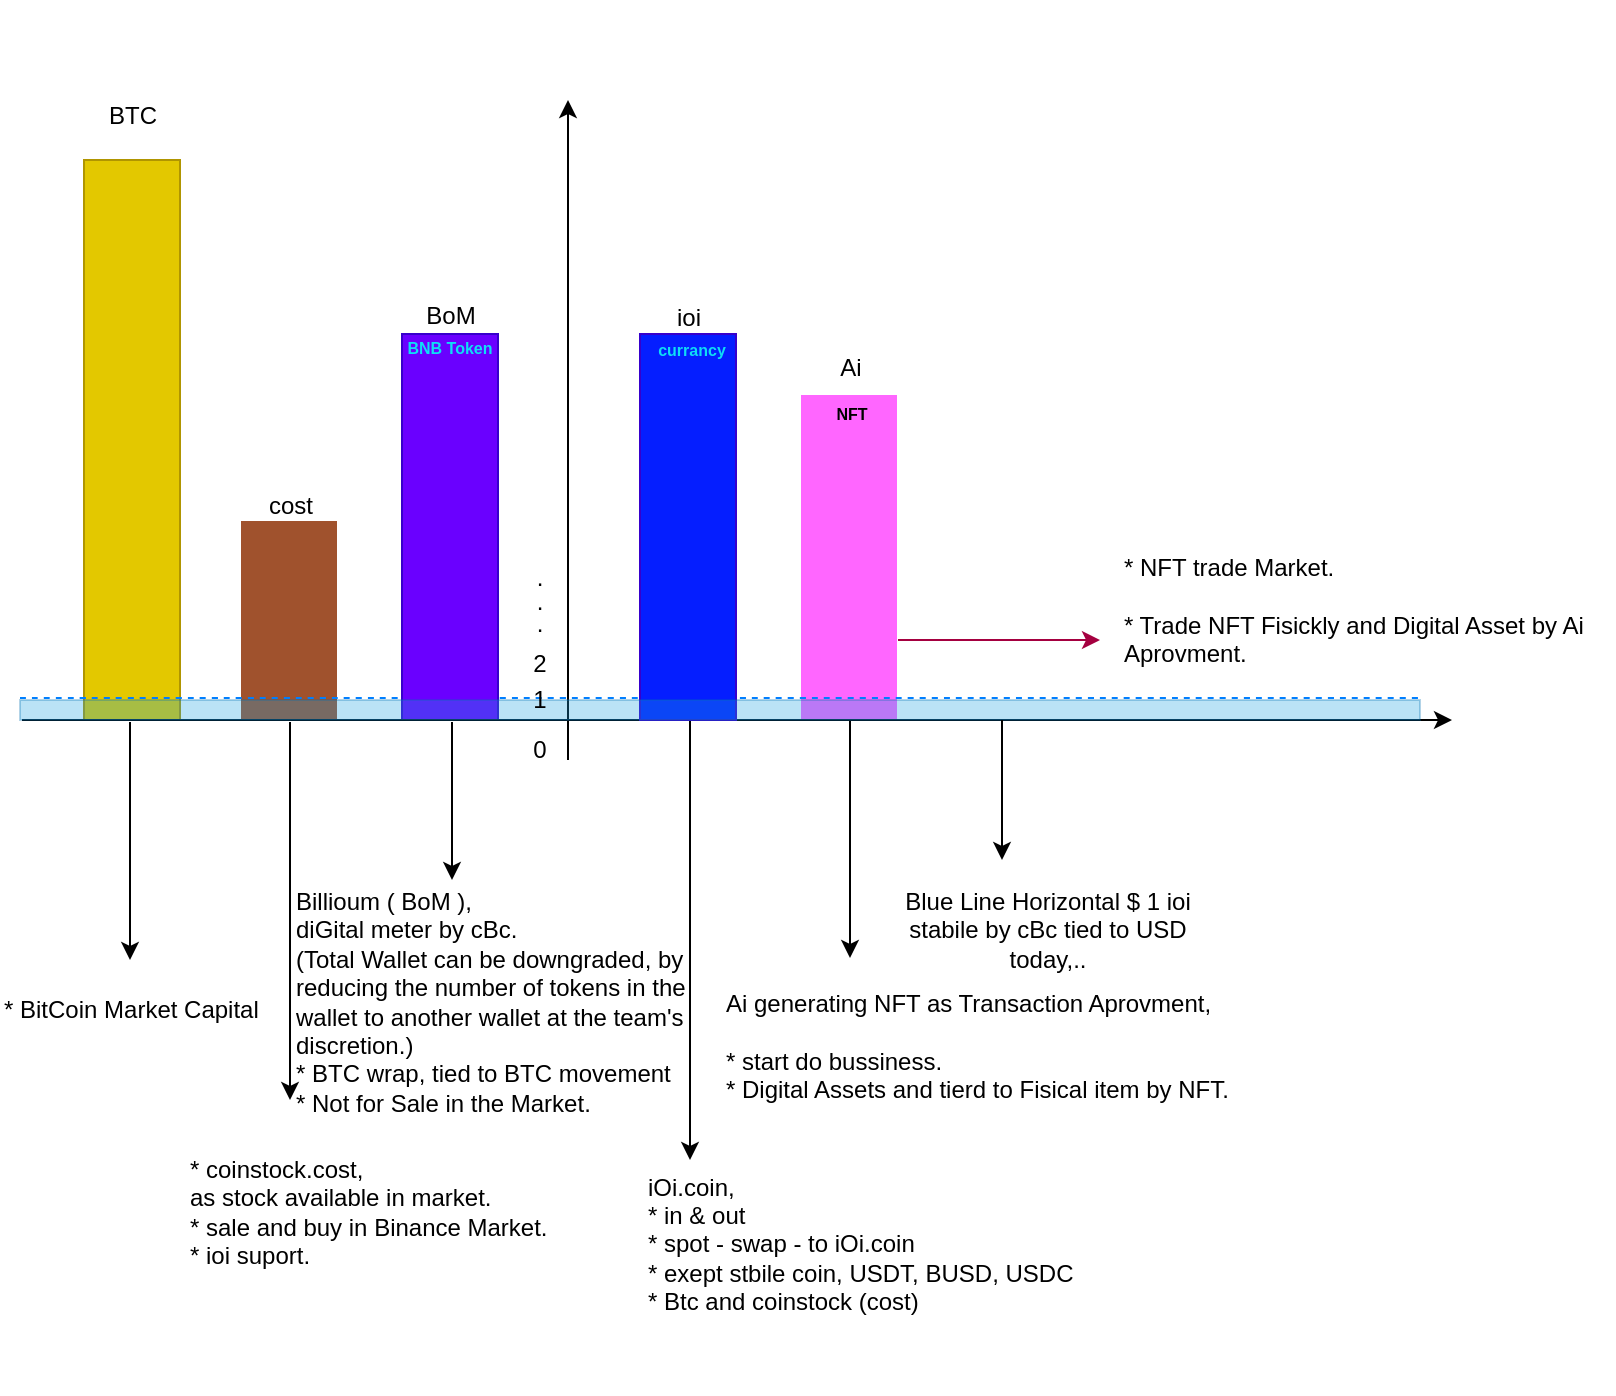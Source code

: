 <mxfile version="21.7.1" type="github">
  <diagram name="Page-1" id="EVfbMgRgJgo2VkLLqiw9">
    <mxGraphModel dx="822" dy="550" grid="1" gridSize="10" guides="1" tooltips="1" connect="1" arrows="1" fold="1" page="1" pageScale="1" pageWidth="827" pageHeight="1169" background="none" math="0" shadow="0">
      <root>
        <mxCell id="0" />
        <mxCell id="1" parent="0" />
        <mxCell id="R2QgoeFWOkfdTr1HwpYz-10" value="" style="rounded=0;whiteSpace=wrap;html=1;fontSize=16;fillColor=#FF66FF;strokeColor=#FFFFFF;" parent="1" vertex="1">
          <mxGeometry x="430" y="237" width="49" height="164" as="geometry" />
        </mxCell>
        <mxCell id="R2QgoeFWOkfdTr1HwpYz-1" value="cBc-bd" style="text;html=1;align=center;verticalAlign=middle;resizable=0;points=[];autosize=1;strokeColor=none;fillColor=none;fontSize=16;fontColor=#FFFFFF;" parent="1" vertex="1">
          <mxGeometry x="40" y="40" width="70" height="30" as="geometry" />
        </mxCell>
        <mxCell id="R2QgoeFWOkfdTr1HwpYz-3" value="" style="rounded=0;whiteSpace=wrap;html=1;fontSize=16;fillColor=#e3c800;strokeColor=#B09500;fontColor=#000000;" parent="1" vertex="1">
          <mxGeometry x="72" y="120" width="48" height="280" as="geometry" />
        </mxCell>
        <mxCell id="R2QgoeFWOkfdTr1HwpYz-6" value="" style="endArrow=classic;html=1;rounded=0;fontSize=12;startSize=8;endSize=8;curved=1;strokeColor=#FFFFFF;" parent="1" edge="1">
          <mxGeometry width="50" height="50" relative="1" as="geometry">
            <mxPoint x="315" y="428" as="sourcePoint" />
            <mxPoint x="315" y="78" as="targetPoint" />
          </mxGeometry>
        </mxCell>
        <mxCell id="R2QgoeFWOkfdTr1HwpYz-7" value="" style="rounded=0;whiteSpace=wrap;html=1;fontSize=16;strokeColor=#FFFFFF;fillColor=#a0522d;fontColor=#ffffff;" parent="1" vertex="1">
          <mxGeometry x="150" y="300" width="49" height="100" as="geometry" />
        </mxCell>
        <mxCell id="R2QgoeFWOkfdTr1HwpYz-5" value="" style="endArrow=none;dashed=1;html=1;rounded=0;fontSize=12;startSize=8;endSize=8;curved=1;strokeColor=#007FFF;" parent="1" edge="1">
          <mxGeometry width="50" height="50" relative="1" as="geometry">
            <mxPoint x="40" y="389" as="sourcePoint" />
            <mxPoint x="741" y="389" as="targetPoint" />
          </mxGeometry>
        </mxCell>
        <mxCell id="R2QgoeFWOkfdTr1HwpYz-4" value="" style="endArrow=classic;html=1;rounded=0;fontSize=12;startSize=8;endSize=8;curved=1;strokeColor=#FFFFFF;" parent="1" edge="1">
          <mxGeometry width="50" height="50" relative="1" as="geometry">
            <mxPoint x="40" y="400" as="sourcePoint" />
            <mxPoint x="750" y="400" as="targetPoint" />
          </mxGeometry>
        </mxCell>
        <mxCell id="R2QgoeFWOkfdTr1HwpYz-17" value="&lt;font color=&quot;#ffffff&quot;&gt;Ai&lt;/font&gt;" style="text;html=1;align=center;verticalAlign=middle;resizable=0;points=[];autosize=1;strokeColor=none;fillColor=none;fontSize=16;" parent="1" vertex="1">
          <mxGeometry x="394.5" y="188" width="32" height="31" as="geometry" />
        </mxCell>
        <mxCell id="R2QgoeFWOkfdTr1HwpYz-18" value="&lt;font color=&quot;#ffffff&quot;&gt;BoM&lt;/font&gt;" style="text;html=1;align=center;verticalAlign=middle;resizable=0;points=[];autosize=1;strokeColor=none;fillColor=none;fontSize=16;" parent="1" vertex="1">
          <mxGeometry x="315" y="177" width="51" height="31" as="geometry" />
        </mxCell>
        <mxCell id="R2QgoeFWOkfdTr1HwpYz-20" value="&lt;font color=&quot;#ffffff&quot;&gt;cost&lt;/font&gt;" style="text;html=1;align=center;verticalAlign=middle;resizable=0;points=[];autosize=1;strokeColor=none;fillColor=none;fontSize=16;" parent="1" vertex="1">
          <mxGeometry x="195" y="224" width="49" height="31" as="geometry" />
        </mxCell>
        <mxCell id="R2QgoeFWOkfdTr1HwpYz-21" value="&lt;font color=&quot;#ffffff&quot;&gt;BTC&lt;/font&gt;" style="text;html=1;align=center;verticalAlign=middle;resizable=0;points=[];autosize=1;strokeColor=none;fillColor=none;fontSize=16;" parent="1" vertex="1">
          <mxGeometry x="72" y="82" width="48" height="31" as="geometry" />
        </mxCell>
        <mxCell id="R2QgoeFWOkfdTr1HwpYz-22" value="" style="rounded=0;whiteSpace=wrap;html=1;fontSize=16;fillColor=#6a00ff;strokeColor=#3700CC;fontColor=#ffffff;" parent="1" vertex="1">
          <mxGeometry x="231" y="207" width="48" height="193" as="geometry" />
        </mxCell>
        <mxCell id="kiSuE_kS049nEQs76x9w-1" value="" style="endArrow=classic;html=1;rounded=0;" parent="1" edge="1">
          <mxGeometry width="50" height="50" relative="1" as="geometry">
            <mxPoint x="41" y="400" as="sourcePoint" />
            <mxPoint x="756" y="400" as="targetPoint" />
          </mxGeometry>
        </mxCell>
        <mxCell id="8bLiNLLLPej7S4-kUZS2-1" value="" style="endArrow=classic;html=1;rounded=0;" parent="1" edge="1">
          <mxGeometry width="50" height="50" relative="1" as="geometry">
            <mxPoint x="314" y="420" as="sourcePoint" />
            <mxPoint x="314" y="90" as="targetPoint" />
          </mxGeometry>
        </mxCell>
        <mxCell id="8bLiNLLLPej7S4-kUZS2-3" value="BTC" style="text;html=1;align=center;verticalAlign=middle;resizable=0;points=[];autosize=1;strokeColor=none;fillColor=none;" parent="1" vertex="1">
          <mxGeometry x="76" y="84.5" width="40" height="26" as="geometry" />
        </mxCell>
        <mxCell id="8bLiNLLLPej7S4-kUZS2-5" value="cost" style="text;html=1;align=center;verticalAlign=middle;resizable=0;points=[];autosize=1;strokeColor=none;fillColor=none;" parent="1" vertex="1">
          <mxGeometry x="154" y="280" width="41" height="26" as="geometry" />
        </mxCell>
        <mxCell id="8bLiNLLLPej7S4-kUZS2-6" value="BoM" style="text;html=1;align=center;verticalAlign=middle;resizable=0;points=[];autosize=1;strokeColor=none;fillColor=none;" parent="1" vertex="1">
          <mxGeometry x="230" y="183" width="50" height="30" as="geometry" />
        </mxCell>
        <mxCell id="8bLiNLLLPej7S4-kUZS2-7" value="Ai" style="text;html=1;align=center;verticalAlign=middle;resizable=0;points=[];autosize=1;strokeColor=none;fillColor=none;" parent="1" vertex="1">
          <mxGeometry x="440" y="211" width="29" height="26" as="geometry" />
        </mxCell>
        <mxCell id="7bqrnH9gvKupn2Ti3Ehg-2" value="" style="endArrow=classic;html=1;rounded=0;" parent="1" edge="1">
          <mxGeometry width="50" height="50" relative="1" as="geometry">
            <mxPoint x="95" y="401" as="sourcePoint" />
            <mxPoint x="95" y="520" as="targetPoint" />
          </mxGeometry>
        </mxCell>
        <mxCell id="7bqrnH9gvKupn2Ti3Ehg-3" value="" style="endArrow=classic;html=1;rounded=0;" parent="1" edge="1">
          <mxGeometry width="50" height="50" relative="1" as="geometry">
            <mxPoint x="256" y="401" as="sourcePoint" />
            <mxPoint x="256" y="480" as="targetPoint" />
          </mxGeometry>
        </mxCell>
        <mxCell id="7bqrnH9gvKupn2Ti3Ehg-4" value="" style="endArrow=classic;html=1;rounded=0;" parent="1" edge="1">
          <mxGeometry width="50" height="50" relative="1" as="geometry">
            <mxPoint x="375" y="400" as="sourcePoint" />
            <mxPoint x="375" y="620" as="targetPoint" />
          </mxGeometry>
        </mxCell>
        <mxCell id="7bqrnH9gvKupn2Ti3Ehg-5" value="" style="endArrow=classic;html=1;rounded=0;" parent="1" edge="1">
          <mxGeometry width="50" height="50" relative="1" as="geometry">
            <mxPoint x="455" y="400" as="sourcePoint" />
            <mxPoint x="455" y="519" as="targetPoint" />
          </mxGeometry>
        </mxCell>
        <mxCell id="mvALGWr-T-3bCyHva3as-1" value="* BitCoin Market Capital" style="text;html=1;align=left;verticalAlign=middle;resizable=0;points=[];autosize=1;strokeColor=none;fillColor=none;" parent="1" vertex="1">
          <mxGeometry x="30" y="530" width="150" height="30" as="geometry" />
        </mxCell>
        <mxCell id="mvALGWr-T-3bCyHva3as-2" value="&lt;div&gt;* coinstock.cost,&lt;/div&gt;&lt;div&gt;&lt;span style=&quot;background-color: initial;&quot;&gt;as stock available in market.&lt;/span&gt;&lt;br&gt;&lt;/div&gt;&lt;div&gt;* sale and buy in Binance Market.&lt;/div&gt;&lt;div&gt;* ioi suport.&lt;/div&gt;" style="text;html=1;align=left;verticalAlign=middle;resizable=0;points=[];autosize=1;strokeColor=none;fillColor=none;" parent="1" vertex="1">
          <mxGeometry x="123" y="611" width="200" height="70" as="geometry" />
        </mxCell>
        <mxCell id="mvALGWr-T-3bCyHva3as-3" value="&lt;div&gt;iOi.coin,&lt;/div&gt;&lt;div&gt;&lt;span style=&quot;background-color: initial;&quot;&gt;* in &amp;amp; out&lt;/span&gt;&lt;br&gt;&lt;/div&gt;&lt;div&gt;* spot - swap - to iOi.coin&lt;/div&gt;&lt;div&gt;* exept stbile coin, USDT, BUSD, USDC&lt;/div&gt;&lt;div&gt;* Btc and coinstock (cost)&lt;br&gt;&lt;/div&gt;" style="text;html=1;strokeColor=none;fillColor=none;align=left;verticalAlign=middle;whiteSpace=wrap;rounded=0;" parent="1" vertex="1">
          <mxGeometry x="352" y="587" width="320" height="150" as="geometry" />
        </mxCell>
        <mxCell id="mvALGWr-T-3bCyHva3as-4" value="" style="rounded=0;whiteSpace=wrap;html=1;fontSize=16;fillColor=#051EFF;strokeColor=#3700CC;fontColor=#ffffff;" parent="1" vertex="1">
          <mxGeometry x="350" y="207" width="48" height="193" as="geometry" />
        </mxCell>
        <mxCell id="mvALGWr-T-3bCyHva3as-5" value="ioi" style="text;html=1;align=center;verticalAlign=middle;resizable=0;points=[];autosize=1;strokeColor=none;fillColor=none;" parent="1" vertex="1">
          <mxGeometry x="354" y="184" width="40" height="30" as="geometry" />
        </mxCell>
        <mxCell id="mvALGWr-T-3bCyHva3as-6" value="" style="endArrow=classic;html=1;rounded=0;" parent="1" edge="1">
          <mxGeometry width="50" height="50" relative="1" as="geometry">
            <mxPoint x="175" y="401" as="sourcePoint" />
            <mxPoint x="175" y="590" as="targetPoint" />
          </mxGeometry>
        </mxCell>
        <mxCell id="mvALGWr-T-3bCyHva3as-7" value="Billioum ( BoM ),&lt;br&gt;diGital meter by cBc.&lt;br&gt;(Total Wallet can be downgraded, by reducing the number of tokens in the wallet to another wallet at the team&#39;s discretion.)&lt;br&gt;* BTC wrap, tied to BTC movement&lt;br&gt;* Not for Sale in the Market." style="text;html=1;strokeColor=none;fillColor=none;align=left;verticalAlign=middle;whiteSpace=wrap;rounded=0;" parent="1" vertex="1">
          <mxGeometry x="175.5" y="469" width="220" height="143" as="geometry" />
        </mxCell>
        <mxCell id="mvALGWr-T-3bCyHva3as-8" value="&lt;div&gt;Ai generating NFT as Transaction Aprovment,&lt;/div&gt;&lt;div&gt;&lt;br&gt;&lt;/div&gt;&lt;div&gt;* start do bussiness.&lt;/div&gt;&lt;div&gt;* Digital Assets and tierd to Fisical item by NFT.&lt;/div&gt;" style="text;html=1;strokeColor=none;fillColor=none;align=left;verticalAlign=middle;whiteSpace=wrap;rounded=0;" parent="1" vertex="1">
          <mxGeometry x="391" y="523" width="330" height="80" as="geometry" />
        </mxCell>
        <mxCell id="mvALGWr-T-3bCyHva3as-9" value="" style="rounded=0;whiteSpace=wrap;html=1;fillColor=#1ba1e2;fontColor=#ffffff;strokeColor=#006EAF;opacity=30;" parent="1" vertex="1">
          <mxGeometry x="40" y="390" width="700" height="10" as="geometry" />
        </mxCell>
        <mxCell id="mvALGWr-T-3bCyHva3as-10" value="" style="endArrow=classic;html=1;rounded=0;exitX=0.7;exitY=0;exitDx=0;exitDy=0;exitPerimeter=0;" parent="1" edge="1">
          <mxGeometry width="50" height="50" relative="1" as="geometry">
            <mxPoint x="531" y="400" as="sourcePoint" />
            <mxPoint x="531" y="470" as="targetPoint" />
            <Array as="points">
              <mxPoint x="531" y="450" />
              <mxPoint x="531" y="460" />
            </Array>
          </mxGeometry>
        </mxCell>
        <mxCell id="mvALGWr-T-3bCyHva3as-11" value="Blue Line Horizontal $ 1 ioi stabile by cBc tied to USD today,.." style="text;html=1;strokeColor=none;fillColor=none;align=center;verticalAlign=middle;whiteSpace=wrap;rounded=0;" parent="1" vertex="1">
          <mxGeometry x="479" y="480" width="150" height="50" as="geometry" />
        </mxCell>
        <mxCell id="mvALGWr-T-3bCyHva3as-14" value="" style="endArrow=classic;html=1;rounded=0;exitX=1;exitY=0.75;exitDx=0;exitDy=0;fillColor=#d80073;strokeColor=#A50040;" parent="1" source="R2QgoeFWOkfdTr1HwpYz-10" edge="1">
          <mxGeometry width="50" height="50" relative="1" as="geometry">
            <mxPoint x="340" y="440" as="sourcePoint" />
            <mxPoint x="580" y="360" as="targetPoint" />
            <Array as="points">
              <mxPoint x="550" y="360" />
            </Array>
          </mxGeometry>
        </mxCell>
        <mxCell id="mvALGWr-T-3bCyHva3as-15" value="&lt;div&gt;* NFT trade Market.&lt;/div&gt;&lt;div&gt;&lt;br&gt;&lt;/div&gt;&lt;div&gt;* Trade NFT Fisickly and Digital Asset by Ai Aprovment.&lt;/div&gt;" style="text;html=1;strokeColor=none;fillColor=none;align=left;verticalAlign=middle;whiteSpace=wrap;rounded=0;" parent="1" vertex="1">
          <mxGeometry x="590" y="300" width="247" height="90" as="geometry" />
        </mxCell>
        <mxCell id="bpX-akEFkFAYFT1dOsdR-1" value="0" style="text;html=1;strokeColor=none;fillColor=none;align=center;verticalAlign=middle;whiteSpace=wrap;rounded=0;" vertex="1" parent="1">
          <mxGeometry x="270" y="400" width="60" height="30" as="geometry" />
        </mxCell>
        <mxCell id="bpX-akEFkFAYFT1dOsdR-2" value="1" style="text;html=1;strokeColor=none;fillColor=none;align=center;verticalAlign=middle;whiteSpace=wrap;rounded=0;" vertex="1" parent="1">
          <mxGeometry x="270" y="375" width="60" height="30" as="geometry" />
        </mxCell>
        <mxCell id="bpX-akEFkFAYFT1dOsdR-3" value="2" style="text;html=1;strokeColor=none;fillColor=none;align=center;verticalAlign=middle;whiteSpace=wrap;rounded=0;" vertex="1" parent="1">
          <mxGeometry x="270" y="357" width="60" height="30" as="geometry" />
        </mxCell>
        <mxCell id="bpX-akEFkFAYFT1dOsdR-4" value="." style="text;html=1;strokeColor=none;fillColor=none;align=center;verticalAlign=middle;whiteSpace=wrap;rounded=0;" vertex="1" parent="1">
          <mxGeometry x="270" y="337" width="60" height="30" as="geometry" />
        </mxCell>
        <mxCell id="bpX-akEFkFAYFT1dOsdR-5" value="." style="text;html=1;strokeColor=none;fillColor=none;align=center;verticalAlign=middle;whiteSpace=wrap;rounded=0;" vertex="1" parent="1">
          <mxGeometry x="270" y="326" width="60" height="30" as="geometry" />
        </mxCell>
        <mxCell id="bpX-akEFkFAYFT1dOsdR-6" value="." style="text;html=1;strokeColor=none;fillColor=none;align=center;verticalAlign=middle;whiteSpace=wrap;rounded=0;" vertex="1" parent="1">
          <mxGeometry x="270" y="314" width="60" height="30" as="geometry" />
        </mxCell>
        <mxCell id="bpX-akEFkFAYFT1dOsdR-7" value="NFT" style="text;html=1;strokeColor=none;fillColor=none;align=center;verticalAlign=middle;whiteSpace=wrap;rounded=0;fontStyle=1;fontSize=8;" vertex="1" parent="1">
          <mxGeometry x="426" y="232" width="60" height="30" as="geometry" />
        </mxCell>
        <mxCell id="bpX-akEFkFAYFT1dOsdR-8" value="currancy" style="text;html=1;strokeColor=none;fillColor=none;align=center;verticalAlign=middle;whiteSpace=wrap;rounded=0;fontStyle=1;fontSize=8;fontColor=#0FDEF5;" vertex="1" parent="1">
          <mxGeometry x="346" y="200" width="60" height="30" as="geometry" />
        </mxCell>
        <mxCell id="bpX-akEFkFAYFT1dOsdR-9" value="BNB Token" style="text;html=1;strokeColor=none;fillColor=none;align=center;verticalAlign=middle;whiteSpace=wrap;rounded=0;fontStyle=1;fontSize=8;fontColor=#0FDEF5;" vertex="1" parent="1">
          <mxGeometry x="225" y="199" width="60" height="30" as="geometry" />
        </mxCell>
      </root>
    </mxGraphModel>
  </diagram>
</mxfile>
